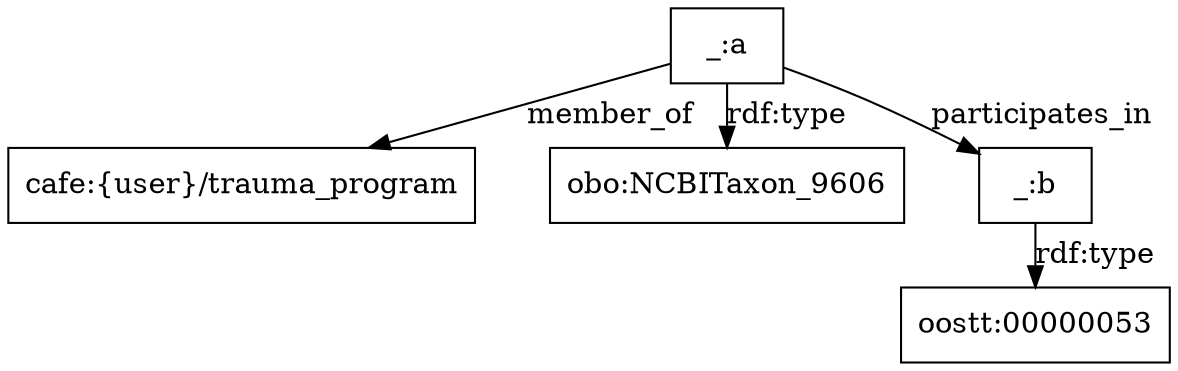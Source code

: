digraph g { node [shape=rectangle];
graph [splines=true, nodesep=.5, ranksep=0, overlap=false];
"_:a" -> "cafe:{user}/trauma_program" [label="member_of"]
"_:a" -> "obo:NCBITaxon_9606" [label="rdf:type"]
"_:a" -> "_:b" [label="participates_in"]
"_:b" -> "oostt:00000053" [label="rdf:type"]
}